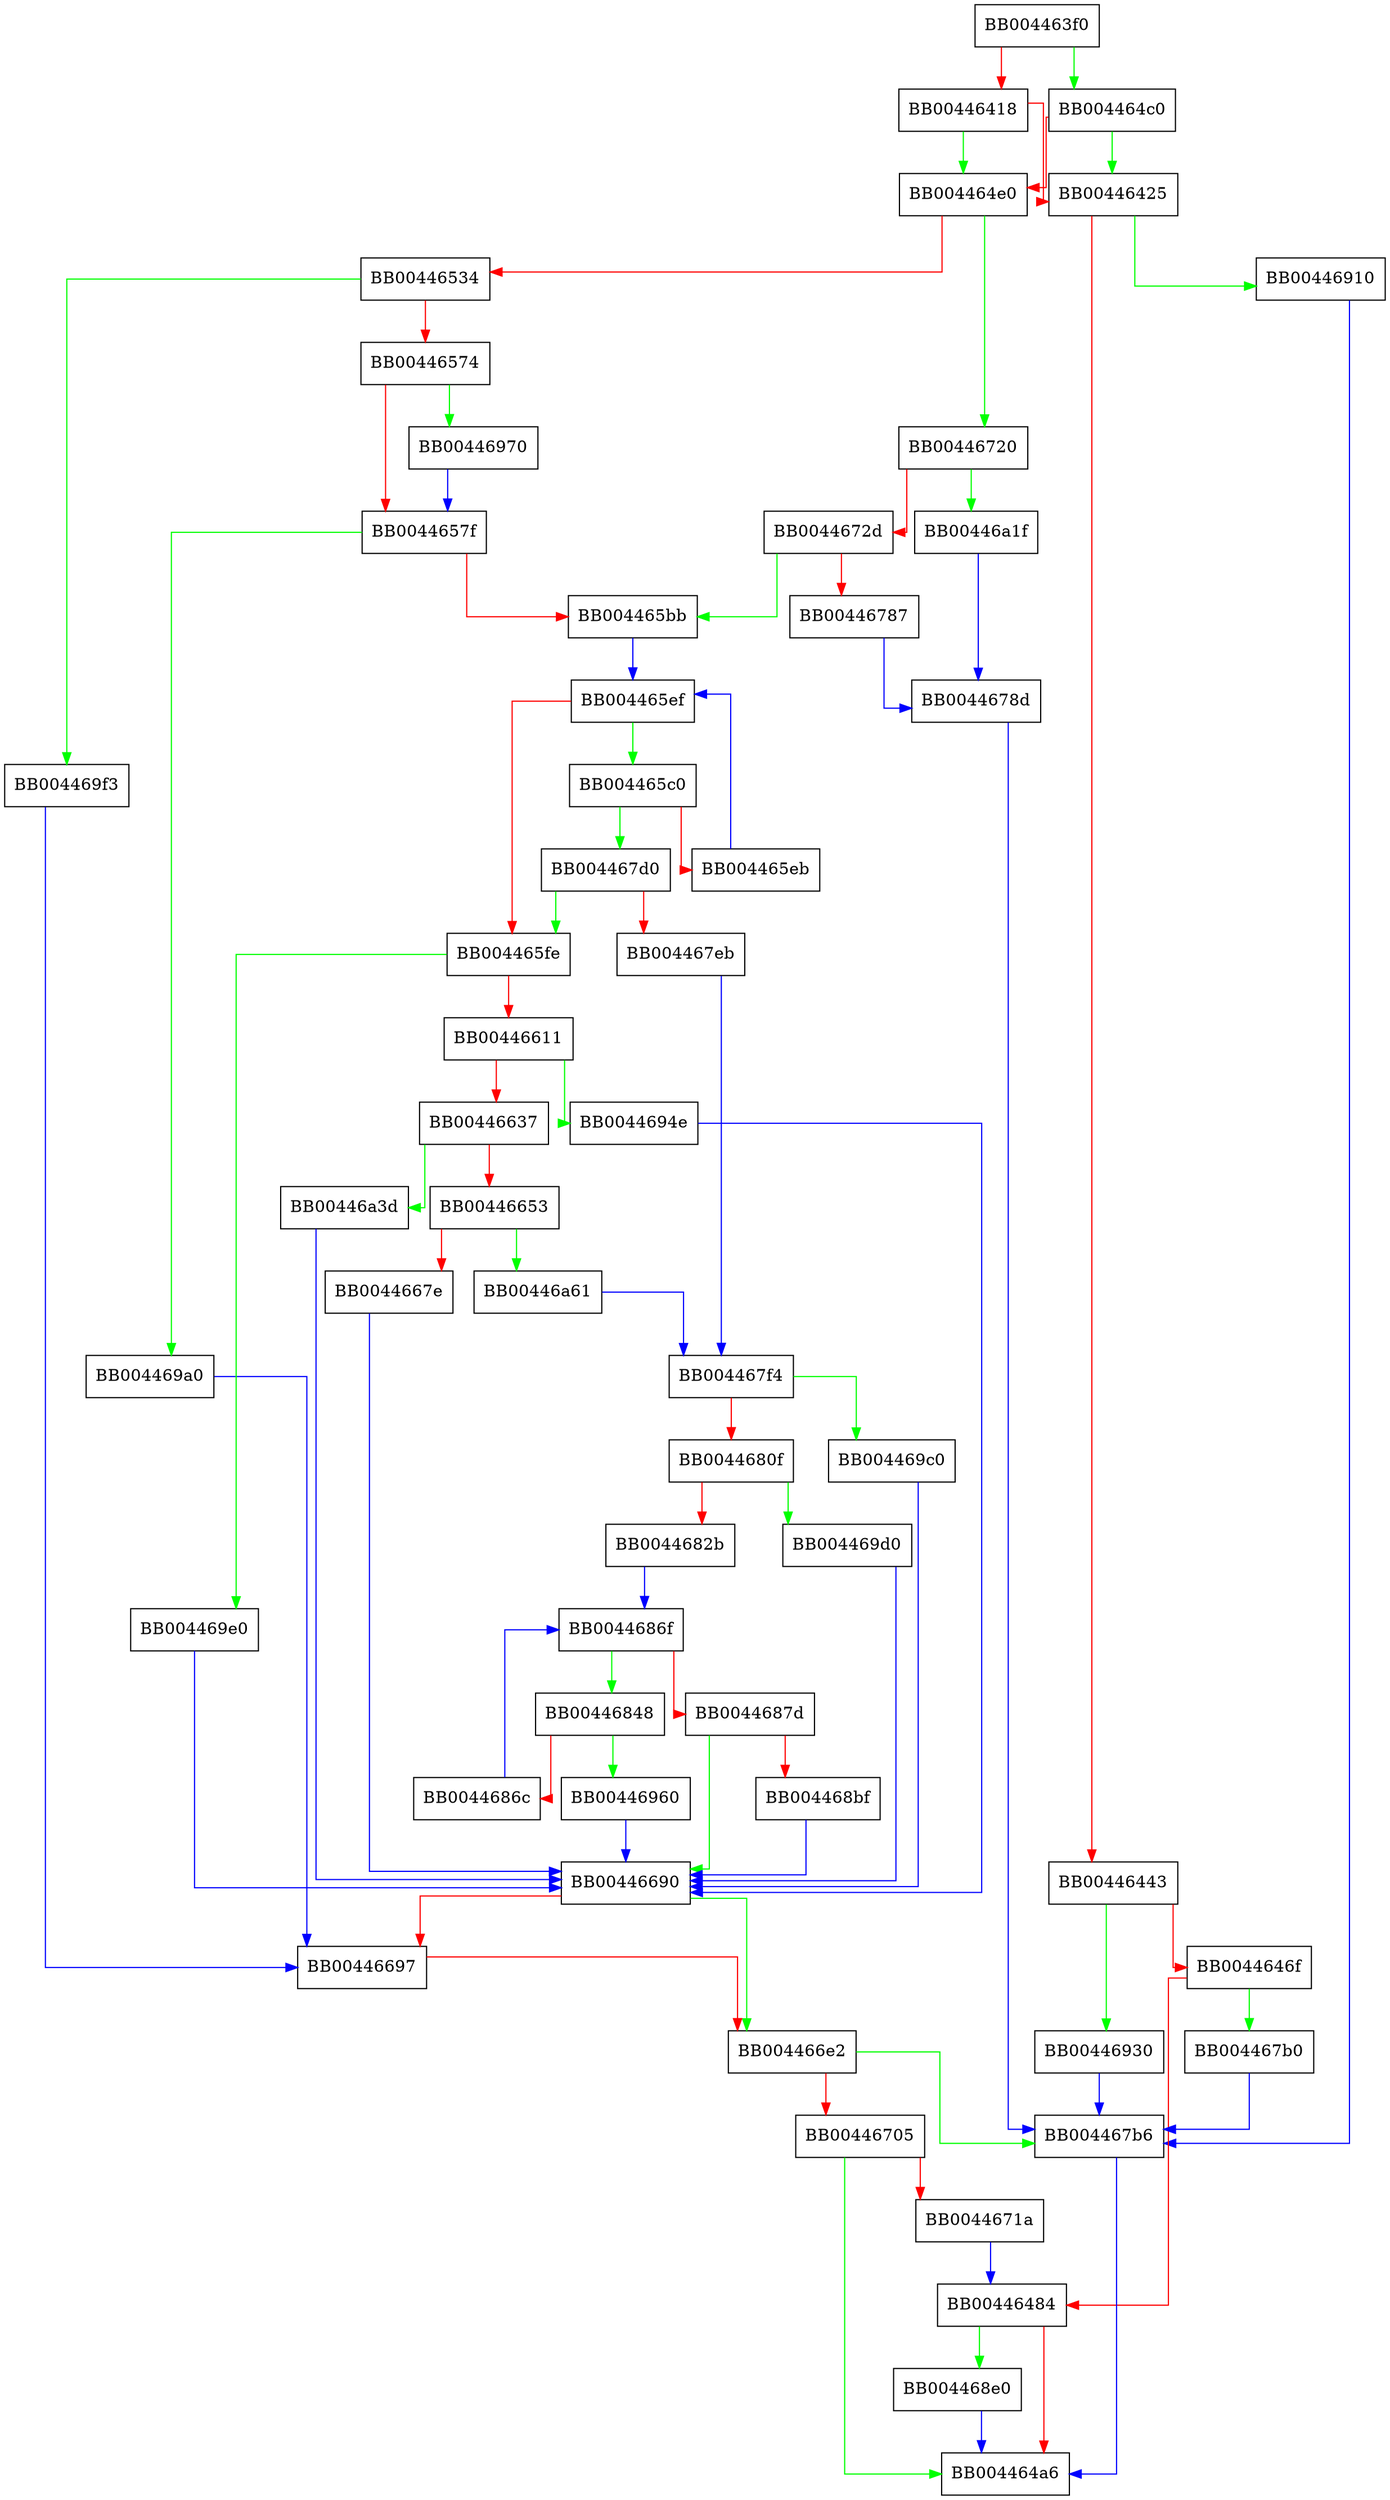 digraph cert_status_cb {
  node [shape="box"];
  graph [splines=ortho];
  BB004463f0 -> BB004464c0 [color="green"];
  BB004463f0 -> BB00446418 [color="red"];
  BB00446418 -> BB004464e0 [color="green"];
  BB00446418 -> BB00446425 [color="red"];
  BB00446425 -> BB00446910 [color="green"];
  BB00446425 -> BB00446443 [color="red"];
  BB00446443 -> BB00446930 [color="green"];
  BB00446443 -> BB0044646f [color="red"];
  BB0044646f -> BB004467b0 [color="green"];
  BB0044646f -> BB00446484 [color="red"];
  BB00446484 -> BB004468e0 [color="green"];
  BB00446484 -> BB004464a6 [color="red"];
  BB004464c0 -> BB00446425 [color="green"];
  BB004464c0 -> BB004464e0 [color="red"];
  BB004464e0 -> BB00446720 [color="green"];
  BB004464e0 -> BB00446534 [color="red"];
  BB00446534 -> BB004469f3 [color="green"];
  BB00446534 -> BB00446574 [color="red"];
  BB00446574 -> BB00446970 [color="green"];
  BB00446574 -> BB0044657f [color="red"];
  BB0044657f -> BB004469a0 [color="green"];
  BB0044657f -> BB004465bb [color="red"];
  BB004465bb -> BB004465ef [color="blue"];
  BB004465c0 -> BB004467d0 [color="green"];
  BB004465c0 -> BB004465eb [color="red"];
  BB004465eb -> BB004465ef [color="blue"];
  BB004465ef -> BB004465c0 [color="green"];
  BB004465ef -> BB004465fe [color="red"];
  BB004465fe -> BB004469e0 [color="green"];
  BB004465fe -> BB00446611 [color="red"];
  BB00446611 -> BB0044694e [color="green"];
  BB00446611 -> BB00446637 [color="red"];
  BB00446637 -> BB00446a3d [color="green"];
  BB00446637 -> BB00446653 [color="red"];
  BB00446653 -> BB00446a61 [color="green"];
  BB00446653 -> BB0044667e [color="red"];
  BB0044667e -> BB00446690 [color="blue"];
  BB00446690 -> BB004466e2 [color="green"];
  BB00446690 -> BB00446697 [color="red"];
  BB00446697 -> BB004466e2 [color="red"];
  BB004466e2 -> BB004467b6 [color="green"];
  BB004466e2 -> BB00446705 [color="red"];
  BB00446705 -> BB004464a6 [color="green"];
  BB00446705 -> BB0044671a [color="red"];
  BB0044671a -> BB00446484 [color="blue"];
  BB00446720 -> BB00446a1f [color="green"];
  BB00446720 -> BB0044672d [color="red"];
  BB0044672d -> BB004465bb [color="green"];
  BB0044672d -> BB00446787 [color="red"];
  BB00446787 -> BB0044678d [color="blue"];
  BB0044678d -> BB004467b6 [color="blue"];
  BB004467b0 -> BB004467b6 [color="blue"];
  BB004467b6 -> BB004464a6 [color="blue"];
  BB004467d0 -> BB004465fe [color="green"];
  BB004467d0 -> BB004467eb [color="red"];
  BB004467eb -> BB004467f4 [color="blue"];
  BB004467f4 -> BB004469c0 [color="green"];
  BB004467f4 -> BB0044680f [color="red"];
  BB0044680f -> BB004469d0 [color="green"];
  BB0044680f -> BB0044682b [color="red"];
  BB0044682b -> BB0044686f [color="blue"];
  BB00446848 -> BB00446960 [color="green"];
  BB00446848 -> BB0044686c [color="red"];
  BB0044686c -> BB0044686f [color="blue"];
  BB0044686f -> BB00446848 [color="green"];
  BB0044686f -> BB0044687d [color="red"];
  BB0044687d -> BB00446690 [color="green"];
  BB0044687d -> BB004468bf [color="red"];
  BB004468bf -> BB00446690 [color="blue"];
  BB004468e0 -> BB004464a6 [color="blue"];
  BB00446910 -> BB004467b6 [color="blue"];
  BB00446930 -> BB004467b6 [color="blue"];
  BB0044694e -> BB00446690 [color="blue"];
  BB00446960 -> BB00446690 [color="blue"];
  BB00446970 -> BB0044657f [color="blue"];
  BB004469a0 -> BB00446697 [color="blue"];
  BB004469c0 -> BB00446690 [color="blue"];
  BB004469d0 -> BB00446690 [color="blue"];
  BB004469e0 -> BB00446690 [color="blue"];
  BB004469f3 -> BB00446697 [color="blue"];
  BB00446a1f -> BB0044678d [color="blue"];
  BB00446a3d -> BB00446690 [color="blue"];
  BB00446a61 -> BB004467f4 [color="blue"];
}